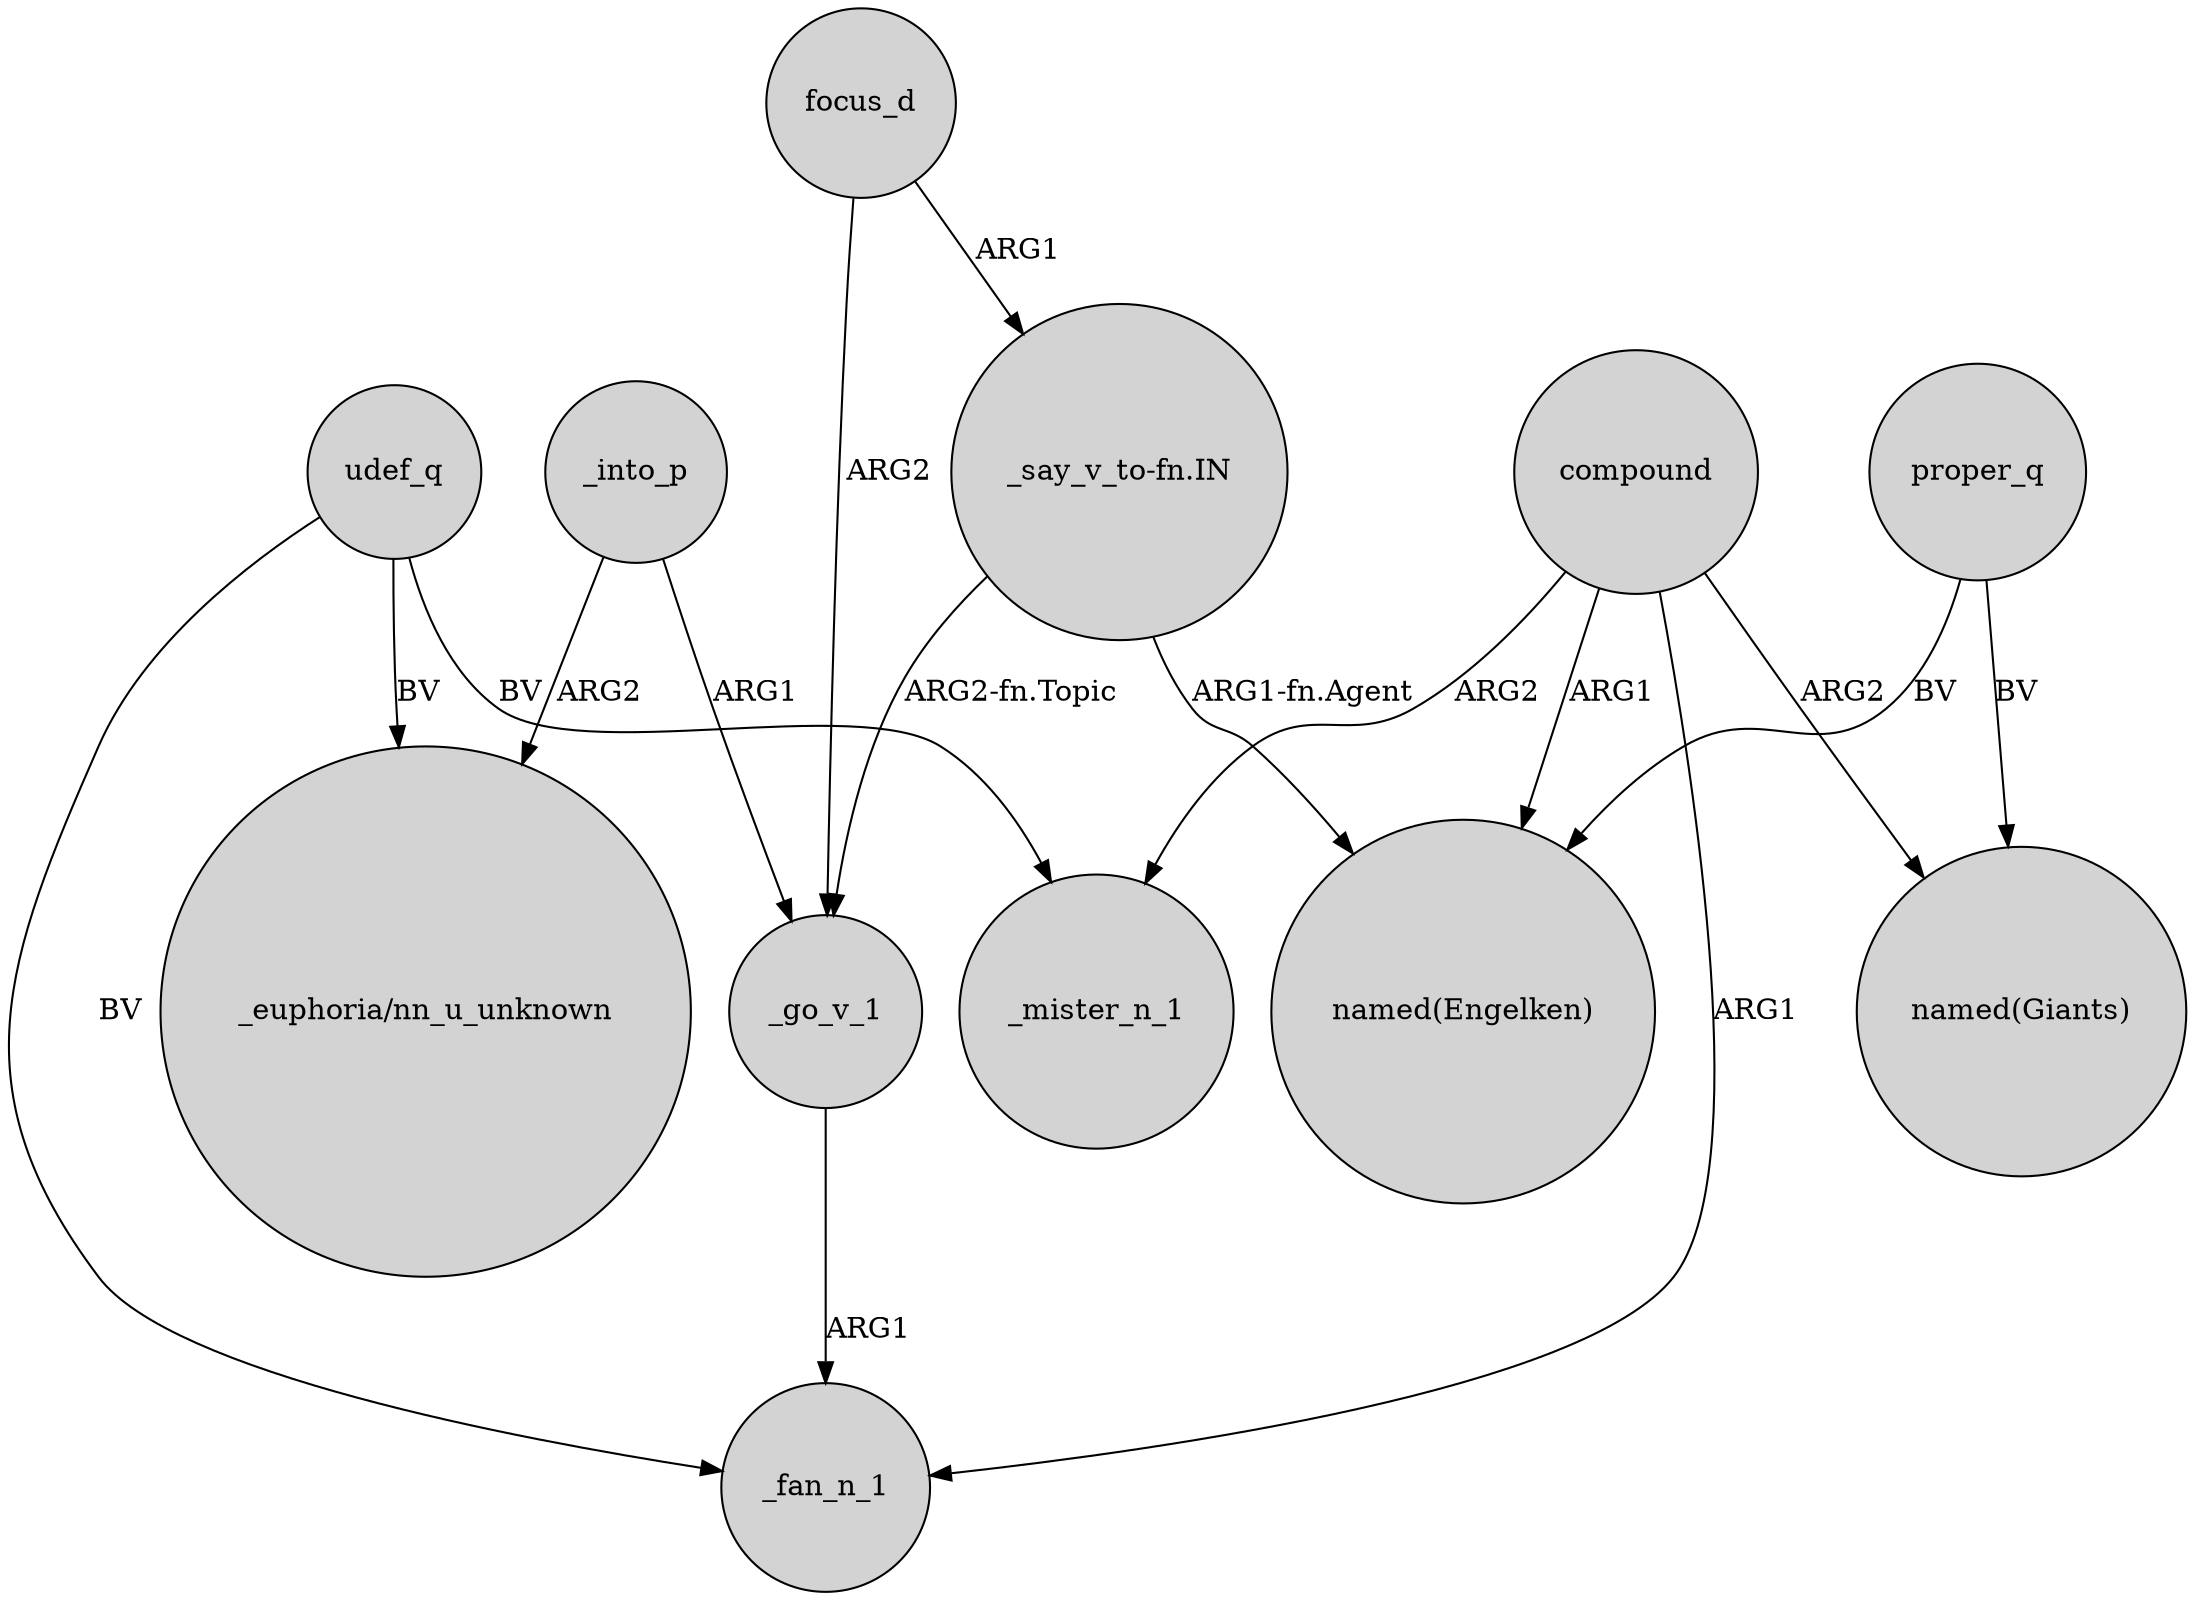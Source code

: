 digraph {
	node [shape=circle style=filled]
	udef_q -> "_euphoria/nn_u_unknown" [label=BV]
	"_say_v_to-fn.IN" -> _go_v_1 [label="ARG2-fn.Topic"]
	proper_q -> "named(Giants)" [label=BV]
	udef_q -> _mister_n_1 [label=BV]
	_go_v_1 -> _fan_n_1 [label=ARG1]
	"_say_v_to-fn.IN" -> "named(Engelken)" [label="ARG1-fn.Agent"]
	focus_d -> _go_v_1 [label=ARG2]
	compound -> "named(Engelken)" [label=ARG1]
	compound -> _fan_n_1 [label=ARG1]
	udef_q -> _fan_n_1 [label=BV]
	compound -> _mister_n_1 [label=ARG2]
	proper_q -> "named(Engelken)" [label=BV]
	_into_p -> "_euphoria/nn_u_unknown" [label=ARG2]
	_into_p -> _go_v_1 [label=ARG1]
	compound -> "named(Giants)" [label=ARG2]
	focus_d -> "_say_v_to-fn.IN" [label=ARG1]
}
